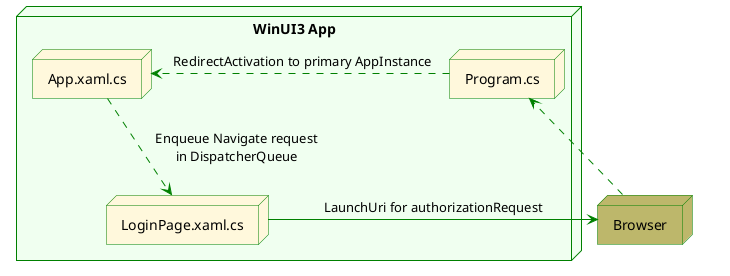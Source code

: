 @startuml

<style>
componentDiagram {
  LineColor Green
}
</style>
node Browser as b #darkkhaki



node "WinUI3 App" #honeydew {
node LoginPage.xaml.cs as lp #cornsilk

node Program.cs as p #cornsilk
node App.xaml.cs as a #cornsilk
}


lp -> b : <color:Black>LaunchUri for authorizationRequest<color:Black>
b -[dashed]> p : <color:white> Invoked by declared \n<color:white>URL protocol<color:white>
p -[dashed]> a : <color:Black> RedirectActivation to primary AppInstance<color:Black>
a --[dashed]> lp : <color:Black> Enqueue Navigate request \n<color:Black>in DispatcherQueue<color:Black>


@enduml